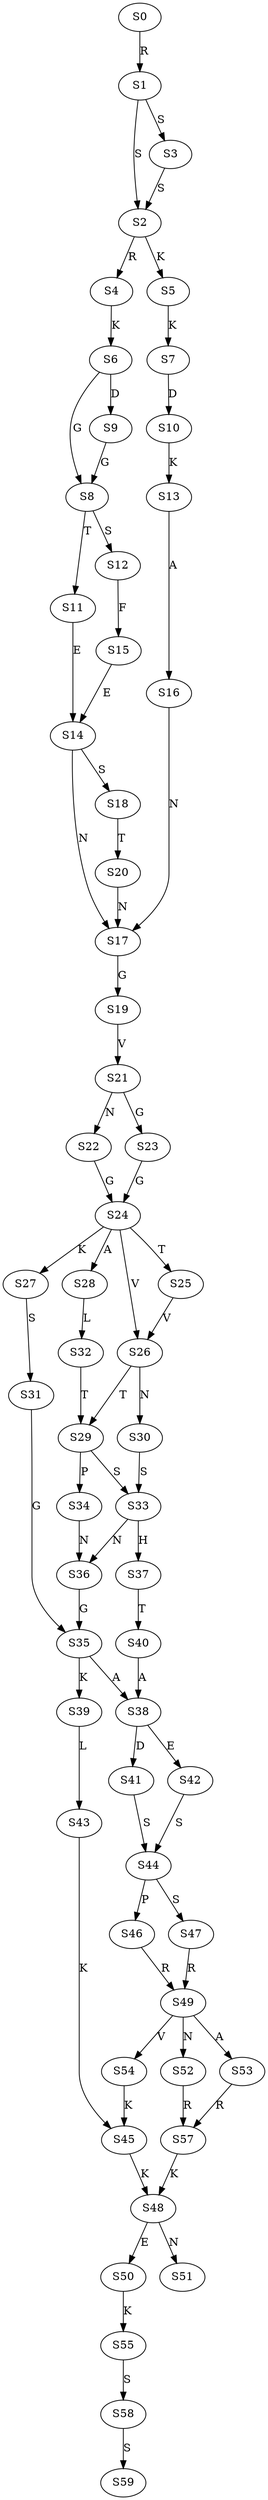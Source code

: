 strict digraph  {
	S0 -> S1 [ label = R ];
	S1 -> S2 [ label = S ];
	S1 -> S3 [ label = S ];
	S2 -> S4 [ label = R ];
	S2 -> S5 [ label = K ];
	S3 -> S2 [ label = S ];
	S4 -> S6 [ label = K ];
	S5 -> S7 [ label = K ];
	S6 -> S8 [ label = G ];
	S6 -> S9 [ label = D ];
	S7 -> S10 [ label = D ];
	S8 -> S11 [ label = T ];
	S8 -> S12 [ label = S ];
	S9 -> S8 [ label = G ];
	S10 -> S13 [ label = K ];
	S11 -> S14 [ label = E ];
	S12 -> S15 [ label = F ];
	S13 -> S16 [ label = A ];
	S14 -> S17 [ label = N ];
	S14 -> S18 [ label = S ];
	S15 -> S14 [ label = E ];
	S16 -> S17 [ label = N ];
	S17 -> S19 [ label = G ];
	S18 -> S20 [ label = T ];
	S19 -> S21 [ label = V ];
	S20 -> S17 [ label = N ];
	S21 -> S22 [ label = N ];
	S21 -> S23 [ label = G ];
	S22 -> S24 [ label = G ];
	S23 -> S24 [ label = G ];
	S24 -> S25 [ label = T ];
	S24 -> S26 [ label = V ];
	S24 -> S27 [ label = K ];
	S24 -> S28 [ label = A ];
	S25 -> S26 [ label = V ];
	S26 -> S29 [ label = T ];
	S26 -> S30 [ label = N ];
	S27 -> S31 [ label = S ];
	S28 -> S32 [ label = L ];
	S29 -> S33 [ label = S ];
	S29 -> S34 [ label = P ];
	S30 -> S33 [ label = S ];
	S31 -> S35 [ label = G ];
	S32 -> S29 [ label = T ];
	S33 -> S36 [ label = N ];
	S33 -> S37 [ label = H ];
	S34 -> S36 [ label = N ];
	S35 -> S38 [ label = A ];
	S35 -> S39 [ label = K ];
	S36 -> S35 [ label = G ];
	S37 -> S40 [ label = T ];
	S38 -> S41 [ label = D ];
	S38 -> S42 [ label = E ];
	S39 -> S43 [ label = L ];
	S40 -> S38 [ label = A ];
	S41 -> S44 [ label = S ];
	S42 -> S44 [ label = S ];
	S43 -> S45 [ label = K ];
	S44 -> S46 [ label = P ];
	S44 -> S47 [ label = S ];
	S45 -> S48 [ label = K ];
	S46 -> S49 [ label = R ];
	S47 -> S49 [ label = R ];
	S48 -> S50 [ label = E ];
	S48 -> S51 [ label = N ];
	S49 -> S52 [ label = N ];
	S49 -> S53 [ label = A ];
	S49 -> S54 [ label = V ];
	S50 -> S55 [ label = K ];
	S52 -> S57 [ label = R ];
	S53 -> S57 [ label = R ];
	S54 -> S45 [ label = K ];
	S55 -> S58 [ label = S ];
	S57 -> S48 [ label = K ];
	S58 -> S59 [ label = S ];
}
